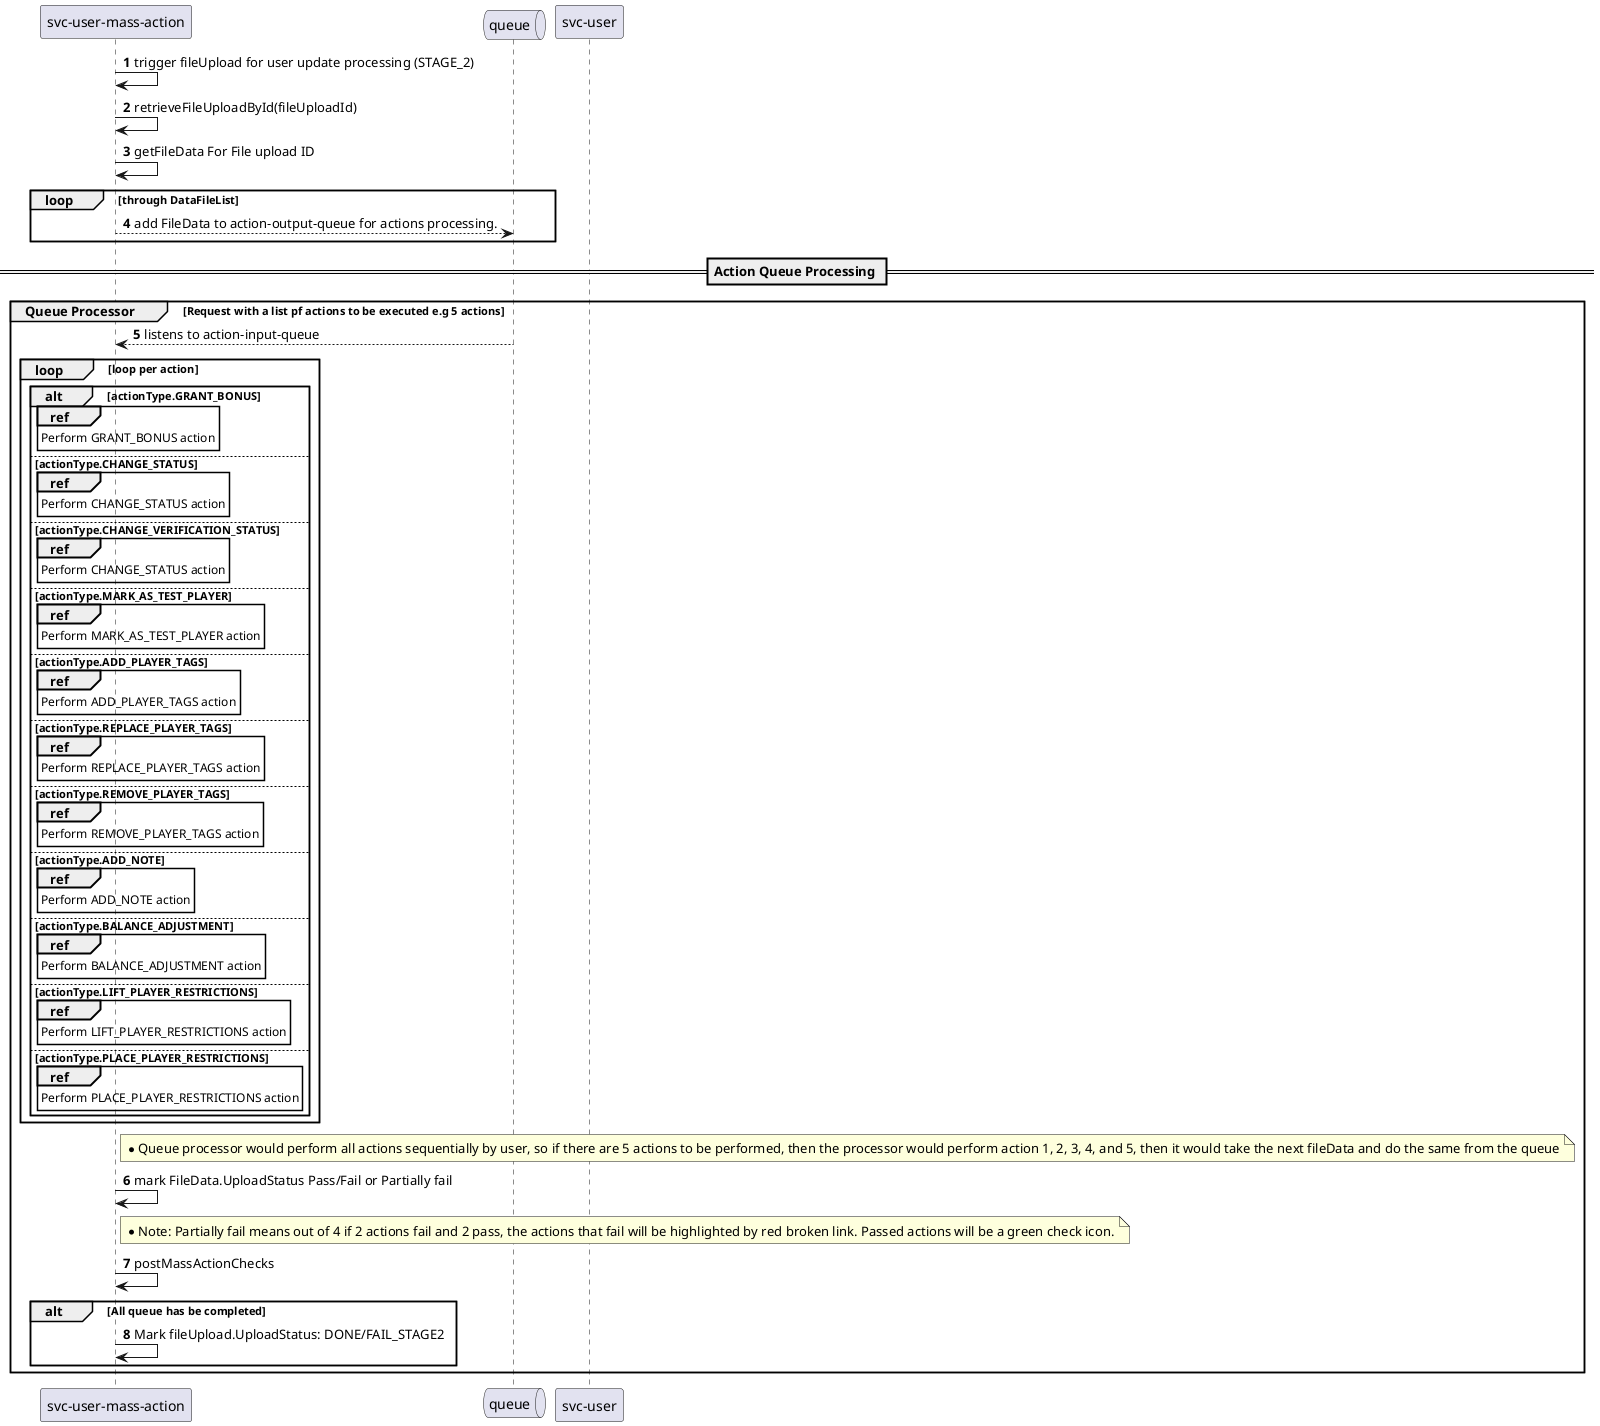 .User Mass Validation Stage 2
[plantuml]
----
@startuml
'https://plantuml.com/sequence-diagram

participant  "svc-user-mass-action" as usermassaction
queue queue
participant "svc-user" as user

autonumber

usermassaction->usermassaction: trigger fileUpload for user update processing (STAGE_2)
usermassaction->usermassaction: retrieveFileUploadById(fileUploadId)
usermassaction->usermassaction: getFileData For File upload ID



loop through DataFileList
usermassaction-->queue: add FileData to action-output-queue for actions processing.
end


== Action Queue Processing ==
group Queue Processor [Request with a list pf actions to be executed e.g 5 actions]
 queue-->usermassaction: listens to action-input-queue
 loop loop per action
     alt  actionType.GRANT_BONUS
            ref over usermassaction: Perform GRANT_BONUS action
        else actionType.CHANGE_STATUS
            ref over usermassaction: Perform CHANGE_STATUS action
        else actionType.CHANGE_VERIFICATION_STATUS
            ref over usermassaction: Perform CHANGE_STATUS action
        else actionType.MARK_AS_TEST_PLAYER
            ref over usermassaction: Perform MARK_AS_TEST_PLAYER action
        else actionType.ADD_PLAYER_TAGS
            ref over usermassaction: Perform ADD_PLAYER_TAGS action
        else actionType.REPLACE_PLAYER_TAGS
            ref over usermassaction: Perform REPLACE_PLAYER_TAGS action
        else actionType.REMOVE_PLAYER_TAGS
            ref over usermassaction: Perform REMOVE_PLAYER_TAGS action
        else actionType.ADD_NOTE
            ref over usermassaction: Perform ADD_NOTE action
        else actionType.BALANCE_ADJUSTMENT
            ref over usermassaction: Perform BALANCE_ADJUSTMENT action
        else actionType.LIFT_PLAYER_RESTRICTIONS
            ref over usermassaction: Perform LIFT_PLAYER_RESTRICTIONS action
        else actionType.PLACE_PLAYER_RESTRICTIONS
            ref over usermassaction: Perform PLACE_PLAYER_RESTRICTIONS action
     end
 end
note right of usermassaction
    * Queue processor would perform all actions sequentially by user, so if there are 5 actions to be performed, then the processor would perform action 1, 2, 3, 4, and 5, then it would take the next fileData and do the same from the queue
end note
usermassaction->usermassaction: mark FileData.UploadStatus Pass/Fail or Partially fail
note right of usermassaction
    * Note: Partially fail means out of 4 if 2 actions fail and 2 pass, the actions that fail will be highlighted by red broken link. Passed actions will be a green check icon.
end note
usermassaction->usermassaction: postMassActionChecks

alt All queue has be completed
usermassaction->usermassaction: Mark fileUpload.UploadStatus: DONE/FAIL_STAGE2
end
end

@enduml
----
